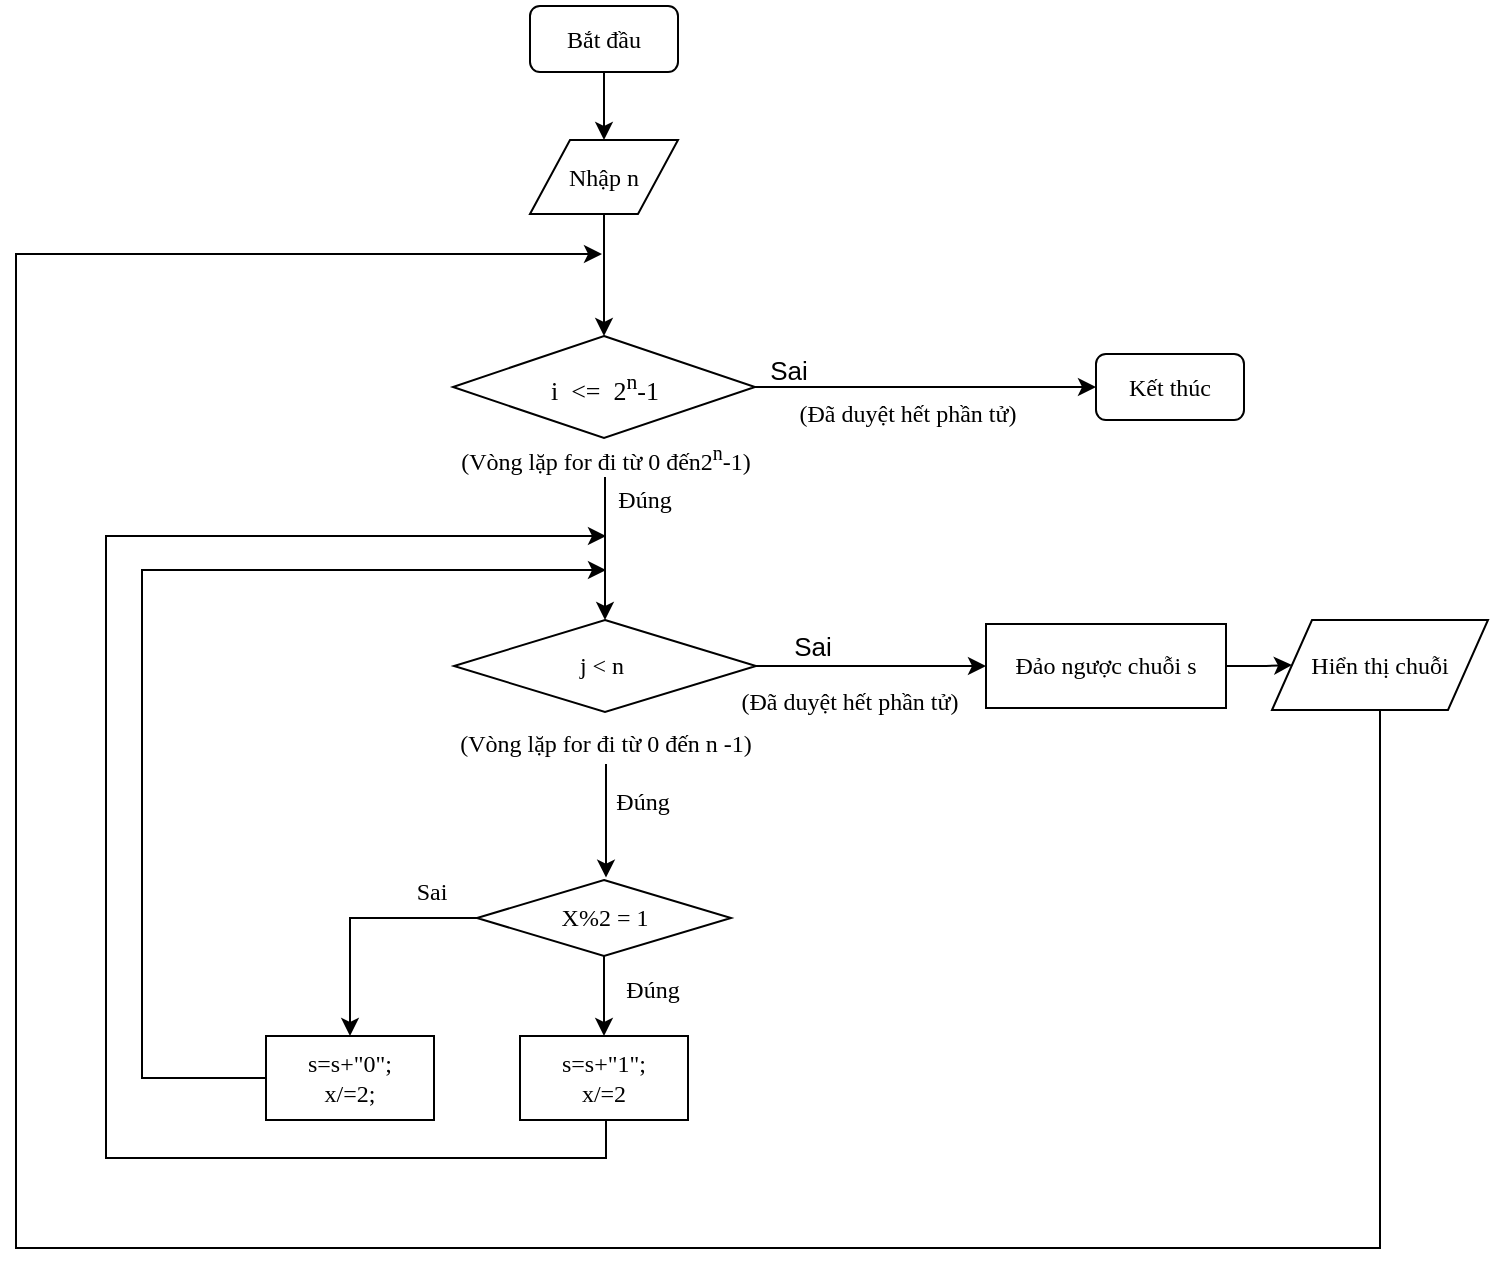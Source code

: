 <mxfile version="16.2.4" type="device"><diagram id="iozzNVwxZYEx5NPRl6Jl" name="Page-1"><mxGraphModel dx="920" dy="544" grid="0" gridSize="10" guides="1" tooltips="1" connect="1" arrows="1" fold="1" page="0" pageScale="1" pageWidth="827" pageHeight="1169" math="0" shadow="0"><root><mxCell id="0"/><mxCell id="1" parent="0"/><mxCell id="IYxpQkPRwIZeSlgmp1jw-1" value="&lt;p&gt;&lt;font face=&quot;Times New Roman&quot;&gt;Bắt đầu&lt;/font&gt;&lt;/p&gt;" style="rounded=1;whiteSpace=wrap;html=1;" parent="1" vertex="1"><mxGeometry x="370" y="25" width="74" height="33" as="geometry"/></mxCell><mxCell id="IYxpQkPRwIZeSlgmp1jw-2" value="Nhập n" style="shape=parallelogram;perimeter=parallelogramPerimeter;whiteSpace=wrap;html=1;fixedSize=1;fontFamily=Times New Roman;" parent="1" vertex="1"><mxGeometry x="370" y="92" width="74" height="37" as="geometry"/></mxCell><mxCell id="IYxpQkPRwIZeSlgmp1jw-3" value="" style="endArrow=classic;html=1;rounded=0;fontFamily=Times New Roman;exitX=0.5;exitY=1;exitDx=0;exitDy=0;" parent="1" source="IYxpQkPRwIZeSlgmp1jw-1" target="IYxpQkPRwIZeSlgmp1jw-2" edge="1"><mxGeometry width="50" height="50" relative="1" as="geometry"><mxPoint x="246" y="128" as="sourcePoint"/><mxPoint x="399" y="95" as="targetPoint"/></mxGeometry></mxCell><mxCell id="IYxpQkPRwIZeSlgmp1jw-4" value="&lt;p&gt;&lt;font face=&quot;Times New Roman&quot;&gt;Kết thúc&lt;/font&gt;&lt;/p&gt;" style="rounded=1;whiteSpace=wrap;html=1;" parent="1" vertex="1"><mxGeometry x="653" y="199" width="74" height="33" as="geometry"/></mxCell><mxCell id="IYxpQkPRwIZeSlgmp1jw-6" value="" style="endArrow=classic;html=1;rounded=0;fontFamily=Times New Roman;exitX=0.5;exitY=1;exitDx=0;exitDy=0;entryX=0.5;entryY=0;entryDx=0;entryDy=0;" parent="1" source="IYxpQkPRwIZeSlgmp1jw-2" target="IYxpQkPRwIZeSlgmp1jw-7" edge="1"><mxGeometry width="50" height="50" relative="1" as="geometry"><mxPoint x="570" y="256" as="sourcePoint"/><mxPoint x="407" y="226" as="targetPoint"/></mxGeometry></mxCell><mxCell id="IYxpQkPRwIZeSlgmp1jw-7" value="&lt;font style=&quot;font-size: 13px&quot;&gt;i&amp;nbsp; &amp;lt;=&amp;nbsp;&amp;nbsp;2&lt;sup&gt;n&lt;/sup&gt;-1&lt;/font&gt;" style="rhombus;whiteSpace=wrap;html=1;fontFamily=Times New Roman;" parent="1" vertex="1"><mxGeometry x="331.5" y="190" width="151" height="51" as="geometry"/></mxCell><mxCell id="IYxpQkPRwIZeSlgmp1jw-9" value="" style="endArrow=classic;html=1;rounded=0;fontFamily=Times New Roman;entryX=0.5;entryY=0;entryDx=0;entryDy=0;exitX=0.5;exitY=1;exitDx=0;exitDy=0;" parent="1" source="oQLHwbfAWIC55RXLm4QJ-4" target="IYxpQkPRwIZeSlgmp1jw-14" edge="1"><mxGeometry width="50" height="50" relative="1" as="geometry"><mxPoint x="379" y="274" as="sourcePoint"/><mxPoint x="408" y="320" as="targetPoint"/></mxGeometry></mxCell><mxCell id="oQLHwbfAWIC55RXLm4QJ-12" value="Đúng" style="edgeLabel;html=1;align=center;verticalAlign=middle;resizable=0;points=[];fontSize=12;fontFamily=Times New Roman;" parent="IYxpQkPRwIZeSlgmp1jw-9" vertex="1" connectable="0"><mxGeometry x="-0.66" y="-1" relative="1" as="geometry"><mxPoint x="20" y="-1" as="offset"/></mxGeometry></mxCell><mxCell id="IYxpQkPRwIZeSlgmp1jw-10" value="" style="endArrow=classic;html=1;rounded=0;fontFamily=Times New Roman;exitX=1;exitY=0.5;exitDx=0;exitDy=0;entryX=0;entryY=0.5;entryDx=0;entryDy=0;" parent="1" source="IYxpQkPRwIZeSlgmp1jw-7" target="IYxpQkPRwIZeSlgmp1jw-4" edge="1"><mxGeometry width="50" height="50" relative="1" as="geometry"><mxPoint x="463" y="270" as="sourcePoint"/><mxPoint x="532" y="259" as="targetPoint"/></mxGeometry></mxCell><mxCell id="oQLHwbfAWIC55RXLm4QJ-2" value="&lt;font style=&quot;font-size: 13px&quot;&gt;Sai&lt;/font&gt;" style="edgeLabel;html=1;align=center;verticalAlign=middle;resizable=0;points=[];fontSize=10;" parent="IYxpQkPRwIZeSlgmp1jw-10" vertex="1" connectable="0"><mxGeometry x="-0.798" y="1" relative="1" as="geometry"><mxPoint x="-1" y="-8" as="offset"/></mxGeometry></mxCell><mxCell id="oQLHwbfAWIC55RXLm4QJ-1" style="edgeStyle=orthogonalEdgeStyle;rounded=0;orthogonalLoop=1;jettySize=auto;html=1;exitX=0.5;exitY=1;exitDx=0;exitDy=0;" parent="1" source="IYxpQkPRwIZeSlgmp1jw-12" edge="1"><mxGeometry relative="1" as="geometry"><mxPoint x="406" y="149" as="targetPoint"/><Array as="points"><mxPoint x="795" y="646"/><mxPoint x="113" y="646"/><mxPoint x="113" y="149"/></Array></mxGeometry></mxCell><mxCell id="IYxpQkPRwIZeSlgmp1jw-12" value="Hiển thị chuỗi" style="shape=parallelogram;perimeter=parallelogramPerimeter;whiteSpace=wrap;html=1;fixedSize=1;fontFamily=Times New Roman;" parent="1" vertex="1"><mxGeometry x="741" y="332" width="108" height="45" as="geometry"/></mxCell><mxCell id="IYxpQkPRwIZeSlgmp1jw-16" style="edgeStyle=orthogonalEdgeStyle;rounded=0;orthogonalLoop=1;jettySize=auto;html=1;entryX=0;entryY=0.5;entryDx=0;entryDy=0;fontFamily=Times New Roman;" parent="1" source="IYxpQkPRwIZeSlgmp1jw-14" target="IYxpQkPRwIZeSlgmp1jw-34" edge="1"><mxGeometry relative="1" as="geometry"><mxPoint x="560" y="355" as="targetPoint"/></mxGeometry></mxCell><mxCell id="IYxpQkPRwIZeSlgmp1jw-14" value="j &amp;lt; n&amp;nbsp;" style="rhombus;whiteSpace=wrap;html=1;fontFamily=Times New Roman;" parent="1" vertex="1"><mxGeometry x="332" y="332" width="151" height="46" as="geometry"/></mxCell><mxCell id="IYxpQkPRwIZeSlgmp1jw-36" style="edgeStyle=orthogonalEdgeStyle;rounded=0;orthogonalLoop=1;jettySize=auto;html=1;entryX=0;entryY=0.5;entryDx=0;entryDy=0;fontFamily=Times New Roman;" parent="1" source="IYxpQkPRwIZeSlgmp1jw-34" target="IYxpQkPRwIZeSlgmp1jw-12" edge="1"><mxGeometry relative="1" as="geometry"/></mxCell><mxCell id="IYxpQkPRwIZeSlgmp1jw-34" value="Đảo ngược chuỗi s" style="rounded=0;whiteSpace=wrap;html=1;fontFamily=Times New Roman;" parent="1" vertex="1"><mxGeometry x="598" y="334" width="120" height="42" as="geometry"/></mxCell><mxCell id="IYxpQkPRwIZeSlgmp1jw-43" style="edgeStyle=orthogonalEdgeStyle;rounded=0;orthogonalLoop=1;jettySize=auto;html=1;entryX=0.5;entryY=0;entryDx=0;entryDy=0;fontFamily=Times New Roman;" parent="1" source="IYxpQkPRwIZeSlgmp1jw-41" target="IYxpQkPRwIZeSlgmp1jw-42" edge="1"><mxGeometry relative="1" as="geometry"/></mxCell><mxCell id="oQLHwbfAWIC55RXLm4QJ-18" style="edgeStyle=orthogonalEdgeStyle;rounded=0;orthogonalLoop=1;jettySize=auto;html=1;entryX=0.5;entryY=0;entryDx=0;entryDy=0;fontFamily=Times New Roman;fontSize=12;" parent="1" source="IYxpQkPRwIZeSlgmp1jw-41" target="IYxpQkPRwIZeSlgmp1jw-44" edge="1"><mxGeometry relative="1" as="geometry"/></mxCell><mxCell id="IYxpQkPRwIZeSlgmp1jw-41" value="X%2 = 1" style="rhombus;whiteSpace=wrap;html=1;fontFamily=Times New Roman;" parent="1" vertex="1"><mxGeometry x="343.5" y="462" width="127" height="38" as="geometry"/></mxCell><mxCell id="IYxpQkPRwIZeSlgmp1jw-47" style="edgeStyle=orthogonalEdgeStyle;rounded=0;orthogonalLoop=1;jettySize=auto;html=1;fontFamily=Times New Roman;" parent="1" source="IYxpQkPRwIZeSlgmp1jw-42" edge="1"><mxGeometry relative="1" as="geometry"><mxPoint x="408" y="290" as="targetPoint"/><Array as="points"><mxPoint x="408" y="601"/><mxPoint x="158" y="601"/><mxPoint x="158" y="290"/></Array></mxGeometry></mxCell><mxCell id="IYxpQkPRwIZeSlgmp1jw-42" value="s=s+&quot;1&quot;;&lt;br&gt;x/=2" style="rounded=0;whiteSpace=wrap;html=1;fontFamily=Times New Roman;" parent="1" vertex="1"><mxGeometry x="365" y="540" width="84" height="42" as="geometry"/></mxCell><mxCell id="IYxpQkPRwIZeSlgmp1jw-48" style="edgeStyle=orthogonalEdgeStyle;rounded=0;orthogonalLoop=1;jettySize=auto;html=1;fontFamily=Times New Roman;" parent="1" source="IYxpQkPRwIZeSlgmp1jw-44" edge="1"><mxGeometry relative="1" as="geometry"><mxPoint x="408" y="307" as="targetPoint"/><Array as="points"><mxPoint x="176" y="561"/><mxPoint x="176" y="307"/><mxPoint x="408" y="307"/></Array></mxGeometry></mxCell><mxCell id="IYxpQkPRwIZeSlgmp1jw-44" value="s=s+&quot;0&quot;;&lt;br&gt;x/=2;" style="rounded=0;whiteSpace=wrap;html=1;fontFamily=Times New Roman;" parent="1" vertex="1"><mxGeometry x="238" y="540" width="84" height="42" as="geometry"/></mxCell><mxCell id="oQLHwbfAWIC55RXLm4QJ-4" value="&lt;font style=&quot;font-size: 12px&quot;&gt;(Vòng lặp for đi từ 0 đến2&lt;sup&gt;n&lt;/sup&gt;-1)&lt;/font&gt;" style="text;html=1;strokeColor=none;fillColor=none;align=center;verticalAlign=middle;whiteSpace=wrap;rounded=0;fontFamily=Times New Roman;fontSize=13;" parent="1" vertex="1"><mxGeometry x="321.5" y="240.5" width="172" height="20" as="geometry"/></mxCell><mxCell id="oQLHwbfAWIC55RXLm4QJ-5" value="&lt;font style=&quot;font-size: 12px&quot;&gt;(Đã duyệt hết phần tử)&lt;/font&gt;" style="text;html=1;strokeColor=none;fillColor=none;align=center;verticalAlign=middle;whiteSpace=wrap;rounded=0;fontFamily=Times New Roman;fontSize=13;" parent="1" vertex="1"><mxGeometry x="473" y="218" width="172" height="20" as="geometry"/></mxCell><mxCell id="oQLHwbfAWIC55RXLm4QJ-14" style="edgeStyle=orthogonalEdgeStyle;rounded=0;orthogonalLoop=1;jettySize=auto;html=1;fontFamily=Times New Roman;fontSize=12;" parent="1" source="oQLHwbfAWIC55RXLm4QJ-9" edge="1"><mxGeometry relative="1" as="geometry"><mxPoint x="408" y="460.806" as="targetPoint"/></mxGeometry></mxCell><mxCell id="oQLHwbfAWIC55RXLm4QJ-9" value="&lt;span style=&quot;font-size: 12px&quot;&gt;(Vòng lặp for đi từ 0 đến n -1&lt;/span&gt;&lt;span style=&quot;font-size: 12px&quot;&gt;)&lt;/span&gt;" style="text;html=1;strokeColor=none;fillColor=none;align=center;verticalAlign=middle;whiteSpace=wrap;rounded=0;fontFamily=Times New Roman;fontSize=13;" parent="1" vertex="1"><mxGeometry x="322" y="381" width="172" height="23" as="geometry"/></mxCell><mxCell id="oQLHwbfAWIC55RXLm4QJ-10" value="&lt;font style=&quot;font-size: 13px&quot;&gt;Sai&lt;/font&gt;" style="edgeLabel;html=1;align=center;verticalAlign=middle;resizable=0;points=[];fontSize=10;" parent="1" vertex="1" connectable="0"><mxGeometry x="520.001" y="349" as="geometry"><mxPoint x="-9" y="-4" as="offset"/></mxGeometry></mxCell><mxCell id="oQLHwbfAWIC55RXLm4QJ-15" value="Đúng" style="text;html=1;align=center;verticalAlign=middle;resizable=0;points=[];autosize=1;strokeColor=none;fillColor=none;fontSize=12;fontFamily=Times New Roman;" parent="1" vertex="1"><mxGeometry x="407.5" y="414" width="37" height="18" as="geometry"/></mxCell><mxCell id="oQLHwbfAWIC55RXLm4QJ-16" value="&lt;span style=&quot;font-size: 12px&quot;&gt;(Đã duyệt hết phần tử)&lt;/span&gt;" style="text;html=1;strokeColor=none;fillColor=none;align=center;verticalAlign=middle;whiteSpace=wrap;rounded=0;fontFamily=Times New Roman;fontSize=13;" parent="1" vertex="1"><mxGeometry x="444" y="360" width="172" height="23" as="geometry"/></mxCell><mxCell id="oQLHwbfAWIC55RXLm4QJ-19" value="Đúng" style="text;html=1;align=center;verticalAlign=middle;resizable=0;points=[];autosize=1;strokeColor=none;fillColor=none;fontSize=12;fontFamily=Times New Roman;" parent="1" vertex="1"><mxGeometry x="412" y="508" width="37" height="18" as="geometry"/></mxCell><mxCell id="oQLHwbfAWIC55RXLm4QJ-20" value="Sai" style="text;html=1;strokeColor=none;fillColor=none;align=center;verticalAlign=middle;whiteSpace=wrap;rounded=0;fontFamily=Times New Roman;fontSize=12;" parent="1" vertex="1"><mxGeometry x="291" y="452.5" width="60" height="30" as="geometry"/></mxCell></root></mxGraphModel></diagram></mxfile>